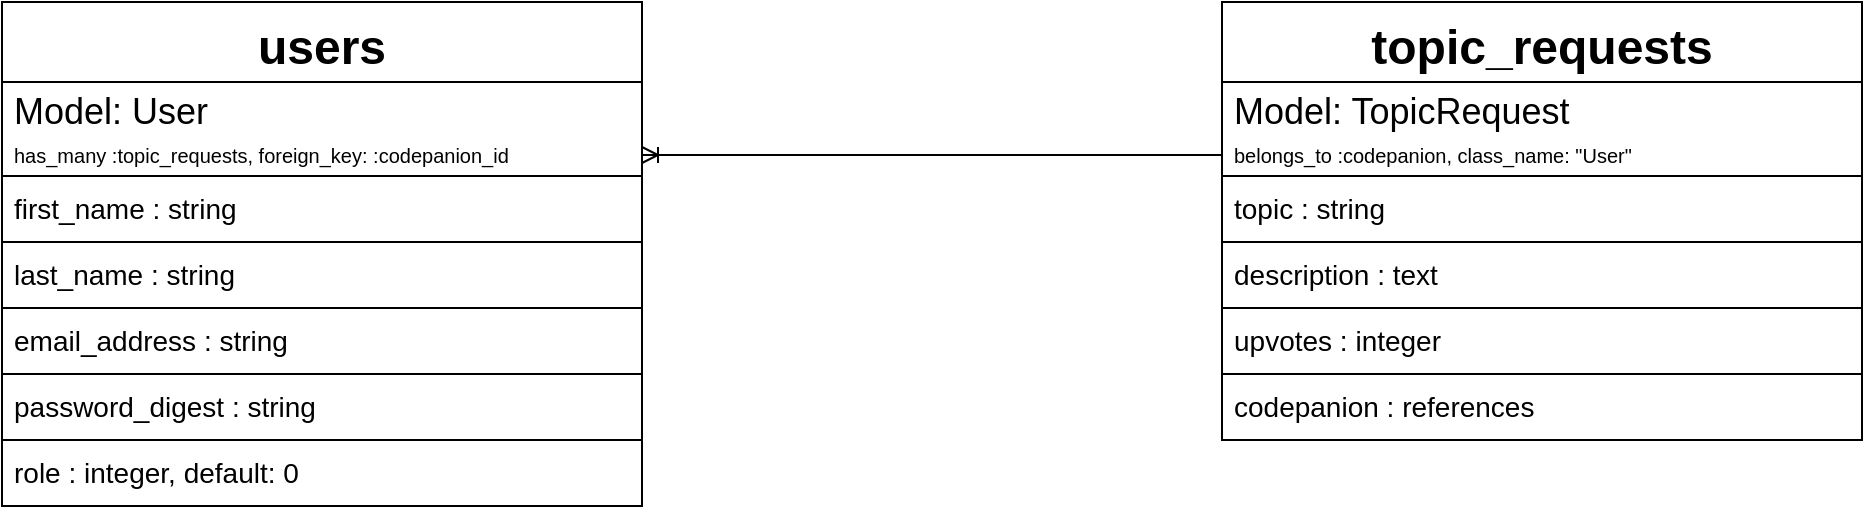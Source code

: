<mxfile version="13.7.5" type="device"><diagram id="AArInQ81bC3QAe84OZv2" name="MVP"><mxGraphModel dx="1241" dy="715" grid="1" gridSize="10" guides="1" tooltips="1" connect="1" arrows="1" fold="1" page="1" pageScale="1" pageWidth="1100" pageHeight="850" math="0" shadow="0"><root><mxCell id="0"/><mxCell id="1" parent="0"/><mxCell id="aEUz7mEoIh06vh007QDJ-75" value="" style="edgeStyle=entityRelationEdgeStyle;fontSize=12;html=1;endArrow=ERoneToMany;" parent="1" source="aEUz7mEoIh06vh007QDJ-55" target="aEUz7mEoIh06vh007QDJ-10" edge="1"><mxGeometry width="100" height="100" relative="1" as="geometry"><mxPoint x="400" y="260" as="sourcePoint"/><mxPoint x="500" y="160" as="targetPoint"/></mxGeometry></mxCell><mxCell id="aEUz7mEoIh06vh007QDJ-53" value="topic_requests" style="swimlane;fontStyle=1;align=center;verticalAlign=middle;childLayout=stackLayout;horizontal=1;startSize=40;horizontalStack=0;resizeParent=1;resizeParentMax=0;resizeLast=0;collapsible=1;marginBottom=0;fillColor=none;fontSize=24;" parent="1" vertex="1"><mxGeometry x="690" y="160" width="320" height="219" as="geometry"/></mxCell><mxCell id="aEUz7mEoIh06vh007QDJ-54" value="Model: TopicRequest" style="text;strokeColor=none;fillColor=none;spacingLeft=4;spacingRight=4;overflow=hidden;rotatable=0;points=[[0,0.5],[1,0.5]];portConstraint=eastwest;fontSize=18;fontStyle=0;verticalAlign=middle;" parent="aEUz7mEoIh06vh007QDJ-53" vertex="1"><mxGeometry y="40" width="320" height="26" as="geometry"/></mxCell><mxCell id="aEUz7mEoIh06vh007QDJ-55" value="belongs_to :codepanion, class_name: &quot;User&quot;" style="text;strokeColor=none;fillColor=none;spacingLeft=4;spacingRight=4;overflow=hidden;rotatable=0;points=[[0,0.5],[1,0.5]];portConstraint=eastwest;fontSize=10;verticalAlign=middle;" parent="aEUz7mEoIh06vh007QDJ-53" vertex="1"><mxGeometry y="66" width="320" height="21" as="geometry"/></mxCell><mxCell id="aEUz7mEoIh06vh007QDJ-58" value="topic : string" style="text;strokeColor=#000000;fillColor=none;align=left;verticalAlign=middle;spacingLeft=4;spacingRight=4;overflow=hidden;rotatable=0;points=[[0,0.5],[1,0.5]];portConstraint=eastwest;fontSize=14;spacingBottom=2;" parent="aEUz7mEoIh06vh007QDJ-53" vertex="1"><mxGeometry y="87" width="320" height="33" as="geometry"/></mxCell><mxCell id="aEUz7mEoIh06vh007QDJ-59" value="description : text" style="text;strokeColor=#000000;fillColor=none;align=left;verticalAlign=middle;spacingLeft=4;spacingRight=4;overflow=hidden;rotatable=0;points=[[0,0.5],[1,0.5]];portConstraint=eastwest;fontSize=14;spacingBottom=2;" parent="aEUz7mEoIh06vh007QDJ-53" vertex="1"><mxGeometry y="120" width="320" height="33" as="geometry"/></mxCell><mxCell id="aEUz7mEoIh06vh007QDJ-60" value="upvotes : integer" style="text;strokeColor=#000000;fillColor=none;align=left;verticalAlign=middle;spacingLeft=4;spacingRight=4;overflow=hidden;rotatable=0;points=[[0,0.5],[1,0.5]];portConstraint=eastwest;fontSize=14;spacingBottom=2;fontStyle=0;fontColor=#000000;" parent="aEUz7mEoIh06vh007QDJ-53" vertex="1"><mxGeometry y="153" width="320" height="33" as="geometry"/></mxCell><mxCell id="aEUz7mEoIh06vh007QDJ-61" value="codepanion : references" style="text;strokeColor=#000000;fillColor=none;align=left;verticalAlign=middle;spacingLeft=4;spacingRight=4;overflow=hidden;rotatable=0;points=[[0,0.5],[1,0.5]];portConstraint=eastwest;fontSize=14;spacingBottom=2;" parent="aEUz7mEoIh06vh007QDJ-53" vertex="1"><mxGeometry y="186" width="320" height="33" as="geometry"/></mxCell><mxCell id="aEUz7mEoIh06vh007QDJ-39" value="users" style="swimlane;fontStyle=1;align=center;verticalAlign=middle;childLayout=stackLayout;horizontal=1;startSize=40;horizontalStack=0;resizeParent=1;resizeParentMax=0;resizeLast=0;collapsible=1;marginBottom=0;fillColor=none;fontSize=24;" parent="1" vertex="1"><mxGeometry x="80" y="160" width="320" height="252" as="geometry"/></mxCell><mxCell id="aEUz7mEoIh06vh007QDJ-2" value="Model: User" style="text;strokeColor=none;fillColor=none;spacingLeft=4;spacingRight=4;overflow=hidden;rotatable=0;points=[[0,0.5],[1,0.5]];portConstraint=eastwest;fontSize=18;fontStyle=0;verticalAlign=middle;" parent="aEUz7mEoIh06vh007QDJ-39" vertex="1"><mxGeometry y="40" width="320" height="26" as="geometry"/></mxCell><mxCell id="aEUz7mEoIh06vh007QDJ-10" value="has_many :topic_requests, foreign_key: :codepanion_id" style="text;strokeColor=none;fillColor=none;spacingLeft=4;spacingRight=4;overflow=hidden;rotatable=0;points=[[0,0.5],[1,0.5]];portConstraint=eastwest;fontSize=10;verticalAlign=middle;" parent="aEUz7mEoIh06vh007QDJ-39" vertex="1"><mxGeometry y="66" width="320" height="21" as="geometry"/></mxCell><mxCell id="aEUz7mEoIh06vh007QDJ-40" value="first_name : string" style="text;strokeColor=#000000;fillColor=none;align=left;verticalAlign=middle;spacingLeft=4;spacingRight=4;overflow=hidden;rotatable=0;points=[[0,0.5],[1,0.5]];portConstraint=eastwest;fontSize=14;spacingBottom=2;" parent="aEUz7mEoIh06vh007QDJ-39" vertex="1"><mxGeometry y="87" width="320" height="33" as="geometry"/></mxCell><mxCell id="aEUz7mEoIh06vh007QDJ-49" value="last_name : string" style="text;strokeColor=#000000;fillColor=none;align=left;verticalAlign=middle;spacingLeft=4;spacingRight=4;overflow=hidden;rotatable=0;points=[[0,0.5],[1,0.5]];portConstraint=eastwest;fontSize=14;spacingBottom=2;" parent="aEUz7mEoIh06vh007QDJ-39" vertex="1"><mxGeometry y="120" width="320" height="33" as="geometry"/></mxCell><mxCell id="aEUz7mEoIh06vh007QDJ-50" value="email_address : string" style="text;strokeColor=#000000;fillColor=none;align=left;verticalAlign=middle;spacingLeft=4;spacingRight=4;overflow=hidden;rotatable=0;points=[[0,0.5],[1,0.5]];portConstraint=eastwest;fontSize=14;spacingBottom=2;" parent="aEUz7mEoIh06vh007QDJ-39" vertex="1"><mxGeometry y="153" width="320" height="33" as="geometry"/></mxCell><mxCell id="aEUz7mEoIh06vh007QDJ-51" value="password_digest : string" style="text;strokeColor=#000000;fillColor=none;align=left;verticalAlign=middle;spacingLeft=4;spacingRight=4;overflow=hidden;rotatable=0;points=[[0,0.5],[1,0.5]];portConstraint=eastwest;fontSize=14;spacingBottom=2;" parent="aEUz7mEoIh06vh007QDJ-39" vertex="1"><mxGeometry y="186" width="320" height="33" as="geometry"/></mxCell><mxCell id="aEUz7mEoIh06vh007QDJ-52" value="role : integer, default: 0" style="text;strokeColor=#000000;fillColor=none;align=left;verticalAlign=middle;spacingLeft=4;spacingRight=4;overflow=hidden;rotatable=0;points=[[0,0.5],[1,0.5]];portConstraint=eastwest;fontSize=14;spacingBottom=2;" parent="aEUz7mEoIh06vh007QDJ-39" vertex="1"><mxGeometry y="219" width="320" height="33" as="geometry"/></mxCell></root></mxGraphModel></diagram></mxfile>